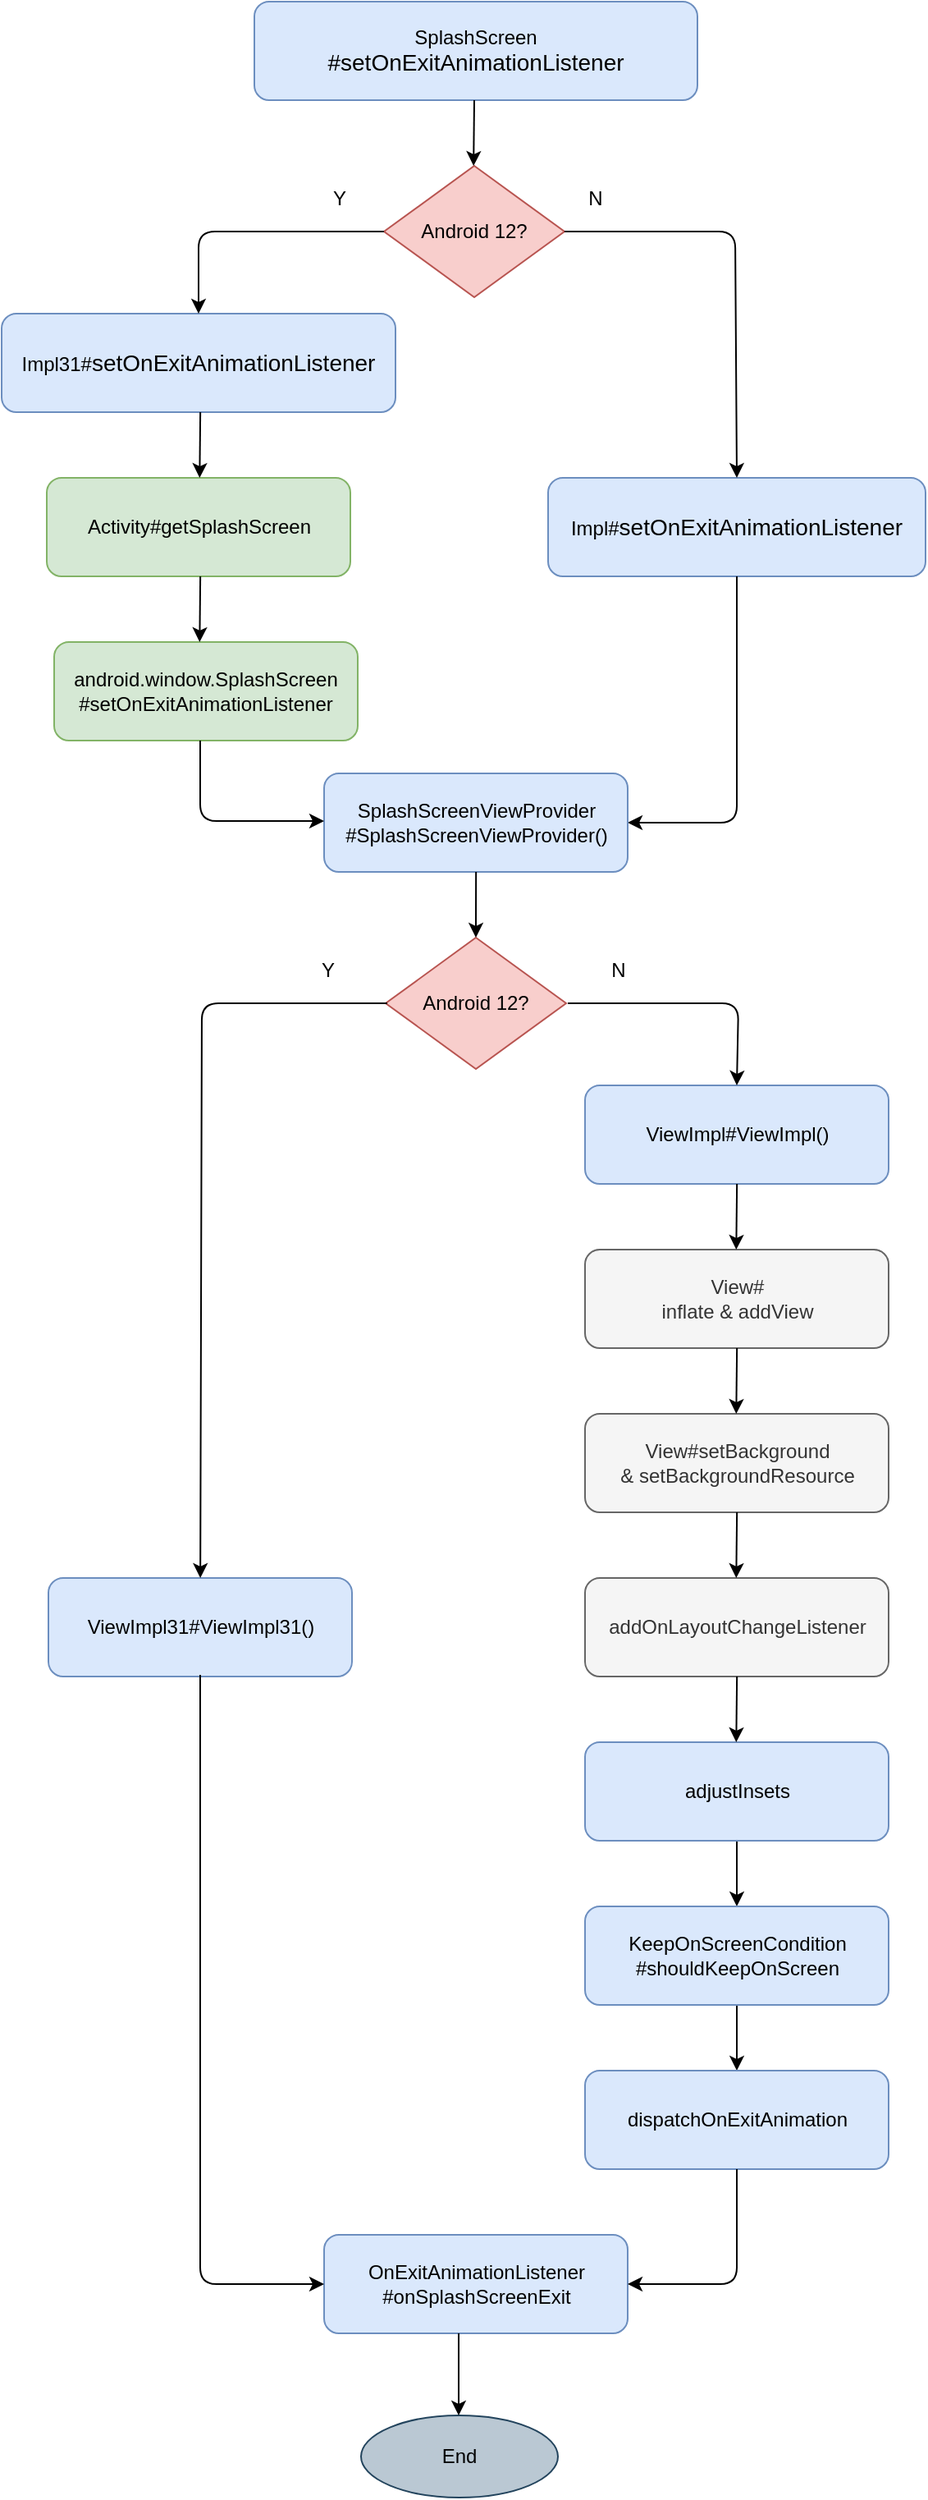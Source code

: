 <mxfile version="14.9.6" type="github">
  <diagram id="RjFS8rIJIMFTCRplgAGE" name="Page-1">
    <mxGraphModel dx="1328" dy="746" grid="1" gridSize="10" guides="1" tooltips="1" connect="1" arrows="1" fold="1" page="1" pageScale="1" pageWidth="827" pageHeight="1169" math="0" shadow="0">
      <root>
        <mxCell id="0" />
        <mxCell id="1" parent="0" />
        <mxCell id="w9G3qUtUXkam-rj9f5gv-1" value="SplashScreen&lt;div style=&quot;text-align: justify&quot;&gt;&lt;font style=&quot;font-size: 14px&quot;&gt;#&lt;/font&gt;&lt;span style=&quot;font-size: 14px&quot;&gt;setOnExitAnimationListener&lt;/span&gt;&lt;/div&gt;" style="rounded=1;whiteSpace=wrap;html=1;fillColor=#dae8fc;strokeColor=#6c8ebf;" parent="1" vertex="1">
          <mxGeometry x="253" y="80" width="270" height="60" as="geometry" />
        </mxCell>
        <mxCell id="w9G3qUtUXkam-rj9f5gv-2" value="Impl31#&lt;span style=&quot;font-size: 14px ; text-align: justify&quot;&gt;setOnExitAnimationListener&lt;/span&gt;" style="rounded=1;whiteSpace=wrap;html=1;fillColor=#dae8fc;strokeColor=#6c8ebf;" parent="1" vertex="1">
          <mxGeometry x="99" y="270" width="240" height="60" as="geometry" />
        </mxCell>
        <mxCell id="w9G3qUtUXkam-rj9f5gv-3" value="Android 12?" style="rhombus;whiteSpace=wrap;html=1;fillColor=#f8cecc;strokeColor=#b85450;" parent="1" vertex="1">
          <mxGeometry x="332" y="180" width="110" height="80" as="geometry" />
        </mxCell>
        <mxCell id="w9G3qUtUXkam-rj9f5gv-4" value="" style="endArrow=classic;html=1;" parent="1" edge="1">
          <mxGeometry width="50" height="50" relative="1" as="geometry">
            <mxPoint x="387" y="140" as="sourcePoint" />
            <mxPoint x="386.58" y="180" as="targetPoint" />
          </mxGeometry>
        </mxCell>
        <mxCell id="w9G3qUtUXkam-rj9f5gv-5" value="Y" style="text;html=1;strokeColor=none;fillColor=none;align=center;verticalAlign=middle;whiteSpace=wrap;rounded=0;" parent="1" vertex="1">
          <mxGeometry x="284.5" y="190" width="40" height="20" as="geometry" />
        </mxCell>
        <mxCell id="w9G3qUtUXkam-rj9f5gv-6" value="N" style="text;html=1;strokeColor=none;fillColor=none;align=center;verticalAlign=middle;whiteSpace=wrap;rounded=0;" parent="1" vertex="1">
          <mxGeometry x="440.5" y="190" width="40" height="20" as="geometry" />
        </mxCell>
        <mxCell id="w9G3qUtUXkam-rj9f5gv-7" value="Impl#&lt;span style=&quot;font-size: 14px ; text-align: justify&quot;&gt;setOnExitAnimationListener&lt;/span&gt;" style="rounded=1;whiteSpace=wrap;html=1;fillColor=#dae8fc;strokeColor=#6c8ebf;" parent="1" vertex="1">
          <mxGeometry x="432" y="370" width="230" height="60" as="geometry" />
        </mxCell>
        <mxCell id="w9G3qUtUXkam-rj9f5gv-8" value="Activity#getSplashScreen" style="rounded=1;whiteSpace=wrap;html=1;fillColor=#d5e8d4;strokeColor=#82b366;" parent="1" vertex="1">
          <mxGeometry x="126.5" y="370" width="185" height="60" as="geometry" />
        </mxCell>
        <mxCell id="w9G3qUtUXkam-rj9f5gv-9" value="android.window.SplashScreen&lt;br&gt;#setOnExitAnimationListener" style="rounded=1;whiteSpace=wrap;html=1;fillColor=#d5e8d4;strokeColor=#82b366;" parent="1" vertex="1">
          <mxGeometry x="131" y="470" width="185" height="60" as="geometry" />
        </mxCell>
        <mxCell id="w9G3qUtUXkam-rj9f5gv-10" value="" style="endArrow=classic;html=1;exitX=0;exitY=0.5;exitDx=0;exitDy=0;entryX=0.5;entryY=0;entryDx=0;entryDy=0;" parent="1" source="w9G3qUtUXkam-rj9f5gv-3" target="w9G3qUtUXkam-rj9f5gv-2" edge="1">
          <mxGeometry width="50" height="50" relative="1" as="geometry">
            <mxPoint x="642" y="195" as="sourcePoint" />
            <mxPoint x="219" y="268" as="targetPoint" />
            <Array as="points">
              <mxPoint x="219" y="220" />
            </Array>
          </mxGeometry>
        </mxCell>
        <mxCell id="w9G3qUtUXkam-rj9f5gv-12" value="" style="endArrow=classic;html=1;entryX=1;entryY=0.5;entryDx=0;entryDy=0;" parent="1" target="w9G3qUtUXkam-rj9f5gv-14" edge="1">
          <mxGeometry width="50" height="50" relative="1" as="geometry">
            <mxPoint x="547" y="430" as="sourcePoint" />
            <mxPoint x="598.5" y="425" as="targetPoint" />
            <Array as="points">
              <mxPoint x="547" y="580" />
            </Array>
          </mxGeometry>
        </mxCell>
        <mxCell id="w9G3qUtUXkam-rj9f5gv-14" value="&lt;span style=&quot;color: rgb(0 , 0 , 0)&quot;&gt;SplashScreenViewProvider&lt;br&gt;#&lt;/span&gt;&lt;span style=&quot;color: rgb(0 , 0 , 0)&quot;&gt;SplashScreenViewProvider()&lt;/span&gt;" style="rounded=1;whiteSpace=wrap;html=1;fillColor=#dae8fc;strokeColor=#6c8ebf;" parent="1" vertex="1">
          <mxGeometry x="295.5" y="550" width="185" height="60" as="geometry" />
        </mxCell>
        <mxCell id="w9G3qUtUXkam-rj9f5gv-16" value="" style="endArrow=classic;html=1;exitX=1;exitY=0.5;exitDx=0;exitDy=0;entryX=0.5;entryY=0;entryDx=0;entryDy=0;" parent="1" source="w9G3qUtUXkam-rj9f5gv-3" target="w9G3qUtUXkam-rj9f5gv-7" edge="1">
          <mxGeometry width="50" height="50" relative="1" as="geometry">
            <mxPoint x="575" y="220" as="sourcePoint" />
            <mxPoint x="463" y="300" as="targetPoint" />
            <Array as="points">
              <mxPoint x="546" y="220" />
            </Array>
          </mxGeometry>
        </mxCell>
        <mxCell id="w9G3qUtUXkam-rj9f5gv-17" value="Android 12?" style="rhombus;whiteSpace=wrap;html=1;fillColor=#f8cecc;strokeColor=#b85450;" parent="1" vertex="1">
          <mxGeometry x="333" y="650" width="110" height="80" as="geometry" />
        </mxCell>
        <mxCell id="w9G3qUtUXkam-rj9f5gv-19" value="N" style="text;html=1;strokeColor=none;fillColor=none;align=center;verticalAlign=middle;whiteSpace=wrap;rounded=0;" parent="1" vertex="1">
          <mxGeometry x="454.5" y="660" width="40" height="20" as="geometry" />
        </mxCell>
        <mxCell id="w9G3qUtUXkam-rj9f5gv-20" value="ViewImpl31#ViewImpl31()" style="rounded=1;whiteSpace=wrap;html=1;fillColor=#dae8fc;strokeColor=#6c8ebf;" parent="1" vertex="1">
          <mxGeometry x="127.5" y="1040" width="185" height="60" as="geometry" />
        </mxCell>
        <mxCell id="w9G3qUtUXkam-rj9f5gv-21" value="OnExitAnimationListener&lt;br&gt;#onSplashScreenExit" style="rounded=1;whiteSpace=wrap;html=1;fillColor=#dae8fc;strokeColor=#6c8ebf;" parent="1" vertex="1">
          <mxGeometry x="295.5" y="1440" width="185" height="60" as="geometry" />
        </mxCell>
        <mxCell id="w9G3qUtUXkam-rj9f5gv-24" value="End" style="ellipse;whiteSpace=wrap;html=1;fillColor=#bac8d3;strokeColor=#23445d;" parent="1" vertex="1">
          <mxGeometry x="318" y="1550" width="120" height="50" as="geometry" />
        </mxCell>
        <mxCell id="w9G3qUtUXkam-rj9f5gv-25" value="" style="endArrow=classic;html=1;exitX=0.5;exitY=1;exitDx=0;exitDy=0;" parent="1" edge="1">
          <mxGeometry width="50" height="50" relative="1" as="geometry">
            <mxPoint x="377.5" y="1500" as="sourcePoint" />
            <mxPoint x="377.5" y="1550" as="targetPoint" />
          </mxGeometry>
        </mxCell>
        <mxCell id="w9G3qUtUXkam-rj9f5gv-27" value="Y" style="text;html=1;strokeColor=none;fillColor=none;align=center;verticalAlign=middle;whiteSpace=wrap;rounded=0;" parent="1" vertex="1">
          <mxGeometry x="278" y="660" width="40" height="20" as="geometry" />
        </mxCell>
        <mxCell id="w9G3qUtUXkam-rj9f5gv-29" value="" style="endArrow=classic;html=1;entryX=0;entryY=0.5;entryDx=0;entryDy=0;" parent="1" edge="1">
          <mxGeometry width="50" height="50" relative="1" as="geometry">
            <mxPoint x="220" y="530" as="sourcePoint" />
            <mxPoint x="295.5" y="579" as="targetPoint" />
            <Array as="points">
              <mxPoint x="220" y="579" />
            </Array>
          </mxGeometry>
        </mxCell>
        <mxCell id="w9G3qUtUXkam-rj9f5gv-32" value="ViewImpl#ViewImpl()" style="rounded=1;whiteSpace=wrap;html=1;fillColor=#dae8fc;strokeColor=#6c8ebf;" parent="1" vertex="1">
          <mxGeometry x="454.5" y="740" width="185" height="60" as="geometry" />
        </mxCell>
        <mxCell id="w9G3qUtUXkam-rj9f5gv-33" value="View#&lt;br&gt;inflate &amp;amp; addView" style="rounded=1;whiteSpace=wrap;html=1;fillColor=#f5f5f5;strokeColor=#666666;fontColor=#333333;" parent="1" vertex="1">
          <mxGeometry x="454.5" y="840" width="185" height="60" as="geometry" />
        </mxCell>
        <mxCell id="w9G3qUtUXkam-rj9f5gv-34" value="View#setBackground&lt;br&gt;&amp;amp;&amp;nbsp;setBackgroundResource" style="rounded=1;whiteSpace=wrap;html=1;fillColor=#f5f5f5;strokeColor=#666666;fontColor=#333333;" parent="1" vertex="1">
          <mxGeometry x="454.5" y="940" width="185" height="60" as="geometry" />
        </mxCell>
        <mxCell id="w9G3qUtUXkam-rj9f5gv-35" value="addOnLayoutChangeListener" style="rounded=1;whiteSpace=wrap;html=1;fillColor=#f5f5f5;strokeColor=#666666;fontColor=#333333;" parent="1" vertex="1">
          <mxGeometry x="454.5" y="1040" width="185" height="60" as="geometry" />
        </mxCell>
        <mxCell id="w9G3qUtUXkam-rj9f5gv-51" value="" style="edgeStyle=orthogonalEdgeStyle;rounded=0;orthogonalLoop=1;jettySize=auto;html=1;" parent="1" source="w9G3qUtUXkam-rj9f5gv-36" target="w9G3qUtUXkam-rj9f5gv-37" edge="1">
          <mxGeometry relative="1" as="geometry" />
        </mxCell>
        <mxCell id="w9G3qUtUXkam-rj9f5gv-36" value="adjustInsets" style="rounded=1;whiteSpace=wrap;html=1;fillColor=#dae8fc;strokeColor=#6c8ebf;" parent="1" vertex="1">
          <mxGeometry x="454.5" y="1140" width="185" height="60" as="geometry" />
        </mxCell>
        <mxCell id="w9G3qUtUXkam-rj9f5gv-52" value="" style="edgeStyle=orthogonalEdgeStyle;rounded=0;orthogonalLoop=1;jettySize=auto;html=1;" parent="1" source="w9G3qUtUXkam-rj9f5gv-37" target="w9G3qUtUXkam-rj9f5gv-38" edge="1">
          <mxGeometry relative="1" as="geometry" />
        </mxCell>
        <mxCell id="w9G3qUtUXkam-rj9f5gv-37" value="KeepOnScreenCondition&lt;br&gt;#shouldKeepOnScreen" style="rounded=1;whiteSpace=wrap;html=1;fillColor=#dae8fc;strokeColor=#6c8ebf;" parent="1" vertex="1">
          <mxGeometry x="454.5" y="1240" width="185" height="60" as="geometry" />
        </mxCell>
        <mxCell id="w9G3qUtUXkam-rj9f5gv-38" value="dispatchOnExitAnimation" style="rounded=1;whiteSpace=wrap;html=1;fillColor=#dae8fc;strokeColor=#6c8ebf;" parent="1" vertex="1">
          <mxGeometry x="454.5" y="1340" width="185" height="60" as="geometry" />
        </mxCell>
        <mxCell id="w9G3qUtUXkam-rj9f5gv-39" value="" style="endArrow=classic;html=1;" parent="1" edge="1">
          <mxGeometry width="50" height="50" relative="1" as="geometry">
            <mxPoint x="220.08" y="330" as="sourcePoint" />
            <mxPoint x="219.66" y="370" as="targetPoint" />
          </mxGeometry>
        </mxCell>
        <mxCell id="w9G3qUtUXkam-rj9f5gv-41" value="" style="endArrow=classic;html=1;" parent="1" edge="1">
          <mxGeometry width="50" height="50" relative="1" as="geometry">
            <mxPoint x="220.08" y="430" as="sourcePoint" />
            <mxPoint x="219.66" y="470" as="targetPoint" />
          </mxGeometry>
        </mxCell>
        <mxCell id="w9G3qUtUXkam-rj9f5gv-42" value="" style="endArrow=classic;html=1;" parent="1" edge="1">
          <mxGeometry width="50" height="50" relative="1" as="geometry">
            <mxPoint x="388.08" y="610" as="sourcePoint" />
            <mxPoint x="388" y="650" as="targetPoint" />
            <Array as="points">
              <mxPoint x="388" y="640" />
            </Array>
          </mxGeometry>
        </mxCell>
        <mxCell id="w9G3qUtUXkam-rj9f5gv-44" value="" style="endArrow=classic;html=1;exitX=0;exitY=0.5;exitDx=0;exitDy=0;" parent="1" target="w9G3qUtUXkam-rj9f5gv-20" edge="1">
          <mxGeometry width="50" height="50" relative="1" as="geometry">
            <mxPoint x="334" y="690" as="sourcePoint" />
            <mxPoint x="222" y="740" as="targetPoint" />
            <Array as="points">
              <mxPoint x="221" y="690" />
            </Array>
          </mxGeometry>
        </mxCell>
        <mxCell id="w9G3qUtUXkam-rj9f5gv-45" value="" style="endArrow=classic;html=1;exitX=1;exitY=0.5;exitDx=0;exitDy=0;entryX=0.5;entryY=0;entryDx=0;entryDy=0;" parent="1" edge="1">
          <mxGeometry width="50" height="50" relative="1" as="geometry">
            <mxPoint x="444" y="690" as="sourcePoint" />
            <mxPoint x="547" y="740" as="targetPoint" />
            <Array as="points">
              <mxPoint x="548" y="690" />
            </Array>
          </mxGeometry>
        </mxCell>
        <mxCell id="w9G3qUtUXkam-rj9f5gv-46" value="" style="endArrow=classic;html=1;" parent="1" edge="1">
          <mxGeometry width="50" height="50" relative="1" as="geometry">
            <mxPoint x="547.08" y="800" as="sourcePoint" />
            <mxPoint x="546.66" y="840" as="targetPoint" />
          </mxGeometry>
        </mxCell>
        <mxCell id="w9G3qUtUXkam-rj9f5gv-48" value="" style="endArrow=classic;html=1;" parent="1" edge="1">
          <mxGeometry width="50" height="50" relative="1" as="geometry">
            <mxPoint x="547.08" y="900" as="sourcePoint" />
            <mxPoint x="546.66" y="940" as="targetPoint" />
          </mxGeometry>
        </mxCell>
        <mxCell id="w9G3qUtUXkam-rj9f5gv-49" value="" style="endArrow=classic;html=1;" parent="1" edge="1">
          <mxGeometry width="50" height="50" relative="1" as="geometry">
            <mxPoint x="547.08" y="1000" as="sourcePoint" />
            <mxPoint x="546.66" y="1040" as="targetPoint" />
          </mxGeometry>
        </mxCell>
        <mxCell id="w9G3qUtUXkam-rj9f5gv-50" value="" style="endArrow=classic;html=1;" parent="1" edge="1">
          <mxGeometry width="50" height="50" relative="1" as="geometry">
            <mxPoint x="547.08" y="1100" as="sourcePoint" />
            <mxPoint x="546.66" y="1140" as="targetPoint" />
          </mxGeometry>
        </mxCell>
        <mxCell id="w9G3qUtUXkam-rj9f5gv-55" value="" style="endArrow=classic;html=1;entryX=0;entryY=0.5;entryDx=0;entryDy=0;" parent="1" target="w9G3qUtUXkam-rj9f5gv-21" edge="1">
          <mxGeometry width="50" height="50" relative="1" as="geometry">
            <mxPoint x="220" y="1099" as="sourcePoint" />
            <mxPoint x="292" y="1469" as="targetPoint" />
            <Array as="points">
              <mxPoint x="220" y="1470" />
            </Array>
          </mxGeometry>
        </mxCell>
        <mxCell id="w9G3qUtUXkam-rj9f5gv-56" value="" style="endArrow=classic;html=1;exitX=0.5;exitY=1;exitDx=0;exitDy=0;entryX=1;entryY=0.5;entryDx=0;entryDy=0;" parent="1" source="w9G3qUtUXkam-rj9f5gv-38" edge="1">
          <mxGeometry width="50" height="50" relative="1" as="geometry">
            <mxPoint x="546" y="1220" as="sourcePoint" />
            <mxPoint x="480.5" y="1470" as="targetPoint" />
            <Array as="points">
              <mxPoint x="547" y="1470" />
            </Array>
          </mxGeometry>
        </mxCell>
      </root>
    </mxGraphModel>
  </diagram>
</mxfile>
